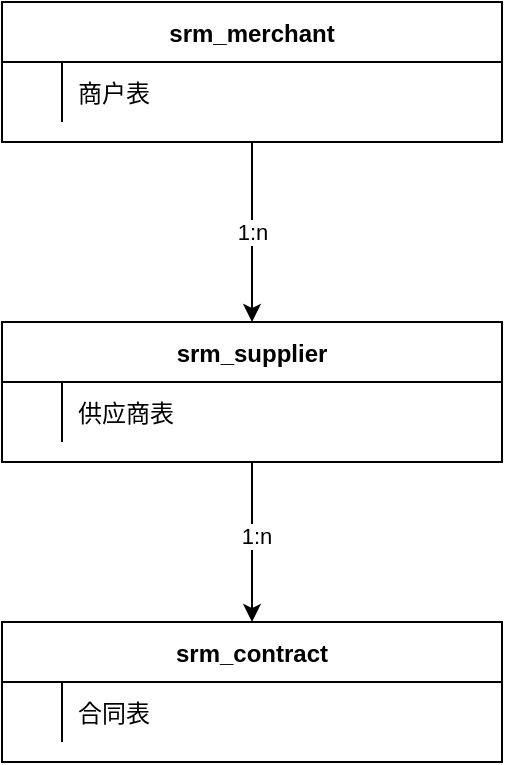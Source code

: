 <mxfile version="14.4.8" type="github"><diagram id="R2lEEEUBdFMjLlhIrx00" name="Page-1"><mxGraphModel dx="2014" dy="1072" grid="1" gridSize="10" guides="1" tooltips="1" connect="1" arrows="1" fold="1" page="1" pageScale="1" pageWidth="850" pageHeight="1100" math="0" shadow="0" extFonts="Permanent Marker^https://fonts.googleapis.com/css?family=Permanent+Marker"><root><mxCell id="0"/><mxCell id="1" parent="0"/><mxCell id="Ei05ZJpdXqrSsYhLEqyF-18" value="1:n" style="edgeStyle=orthogonalEdgeStyle;rounded=0;orthogonalLoop=1;jettySize=auto;html=1;" edge="1" parent="1" source="C-vyLk0tnHw3VtMMgP7b-23" target="Ei05ZJpdXqrSsYhLEqyF-1"><mxGeometry relative="1" as="geometry"/></mxCell><mxCell id="C-vyLk0tnHw3VtMMgP7b-23" value="srm_merchant" style="shape=table;startSize=30;container=1;collapsible=1;childLayout=tableLayout;fixedRows=1;rowLines=0;fontStyle=1;align=center;resizeLast=1;" parent="1" vertex="1"><mxGeometry x="70" y="250" width="250" height="70" as="geometry"/></mxCell><mxCell id="C-vyLk0tnHw3VtMMgP7b-27" value="" style="shape=partialRectangle;collapsible=0;dropTarget=0;pointerEvents=0;fillColor=none;points=[[0,0.5],[1,0.5]];portConstraint=eastwest;top=0;left=0;right=0;bottom=0;" parent="C-vyLk0tnHw3VtMMgP7b-23" vertex="1"><mxGeometry y="30" width="250" height="30" as="geometry"/></mxCell><mxCell id="C-vyLk0tnHw3VtMMgP7b-28" value="" style="shape=partialRectangle;overflow=hidden;connectable=0;fillColor=none;top=0;left=0;bottom=0;right=0;" parent="C-vyLk0tnHw3VtMMgP7b-27" vertex="1"><mxGeometry width="30" height="30" as="geometry"/></mxCell><mxCell id="C-vyLk0tnHw3VtMMgP7b-29" value="商户表" style="shape=partialRectangle;overflow=hidden;connectable=0;fillColor=none;top=0;left=0;bottom=0;right=0;align=left;spacingLeft=6;" parent="C-vyLk0tnHw3VtMMgP7b-27" vertex="1"><mxGeometry x="30" width="220" height="30" as="geometry"/></mxCell><mxCell id="Ei05ZJpdXqrSsYhLEqyF-24" style="edgeStyle=orthogonalEdgeStyle;rounded=0;orthogonalLoop=1;jettySize=auto;html=1;" edge="1" parent="1" source="Ei05ZJpdXqrSsYhLEqyF-1" target="Ei05ZJpdXqrSsYhLEqyF-19"><mxGeometry relative="1" as="geometry"/></mxCell><mxCell id="Ei05ZJpdXqrSsYhLEqyF-25" value="1:n" style="edgeLabel;html=1;align=center;verticalAlign=middle;resizable=0;points=[];" vertex="1" connectable="0" parent="Ei05ZJpdXqrSsYhLEqyF-24"><mxGeometry x="-0.075" y="2" relative="1" as="geometry"><mxPoint as="offset"/></mxGeometry></mxCell><mxCell id="Ei05ZJpdXqrSsYhLEqyF-1" value="srm_supplier" style="shape=table;startSize=30;container=1;collapsible=1;childLayout=tableLayout;fixedRows=1;rowLines=0;fontStyle=1;align=center;resizeLast=1;" vertex="1" parent="1"><mxGeometry x="70" y="410" width="250" height="70" as="geometry"/></mxCell><mxCell id="Ei05ZJpdXqrSsYhLEqyF-2" value="" style="shape=partialRectangle;collapsible=0;dropTarget=0;pointerEvents=0;fillColor=none;points=[[0,0.5],[1,0.5]];portConstraint=eastwest;top=0;left=0;right=0;bottom=0;" vertex="1" parent="Ei05ZJpdXqrSsYhLEqyF-1"><mxGeometry y="30" width="250" height="30" as="geometry"/></mxCell><mxCell id="Ei05ZJpdXqrSsYhLEqyF-3" value="" style="shape=partialRectangle;overflow=hidden;connectable=0;fillColor=none;top=0;left=0;bottom=0;right=0;" vertex="1" parent="Ei05ZJpdXqrSsYhLEqyF-2"><mxGeometry width="30" height="30" as="geometry"/></mxCell><mxCell id="Ei05ZJpdXqrSsYhLEqyF-4" value="供应商表" style="shape=partialRectangle;overflow=hidden;connectable=0;fillColor=none;top=0;left=0;bottom=0;right=0;align=left;spacingLeft=6;" vertex="1" parent="Ei05ZJpdXqrSsYhLEqyF-2"><mxGeometry x="30" width="220" height="30" as="geometry"/></mxCell><mxCell id="Ei05ZJpdXqrSsYhLEqyF-19" value="srm_contract" style="shape=table;startSize=30;container=1;collapsible=1;childLayout=tableLayout;fixedRows=1;rowLines=0;fontStyle=1;align=center;resizeLast=1;" vertex="1" parent="1"><mxGeometry x="70" y="560" width="250" height="70" as="geometry"/></mxCell><mxCell id="Ei05ZJpdXqrSsYhLEqyF-20" value="" style="shape=partialRectangle;collapsible=0;dropTarget=0;pointerEvents=0;fillColor=none;points=[[0,0.5],[1,0.5]];portConstraint=eastwest;top=0;left=0;right=0;bottom=0;" vertex="1" parent="Ei05ZJpdXqrSsYhLEqyF-19"><mxGeometry y="30" width="250" height="30" as="geometry"/></mxCell><mxCell id="Ei05ZJpdXqrSsYhLEqyF-21" value="" style="shape=partialRectangle;overflow=hidden;connectable=0;fillColor=none;top=0;left=0;bottom=0;right=0;" vertex="1" parent="Ei05ZJpdXqrSsYhLEqyF-20"><mxGeometry width="30" height="30" as="geometry"/></mxCell><mxCell id="Ei05ZJpdXqrSsYhLEqyF-22" value="合同表" style="shape=partialRectangle;overflow=hidden;connectable=0;fillColor=none;top=0;left=0;bottom=0;right=0;align=left;spacingLeft=6;" vertex="1" parent="Ei05ZJpdXqrSsYhLEqyF-20"><mxGeometry x="30" width="220" height="30" as="geometry"/></mxCell></root></mxGraphModel></diagram></mxfile>